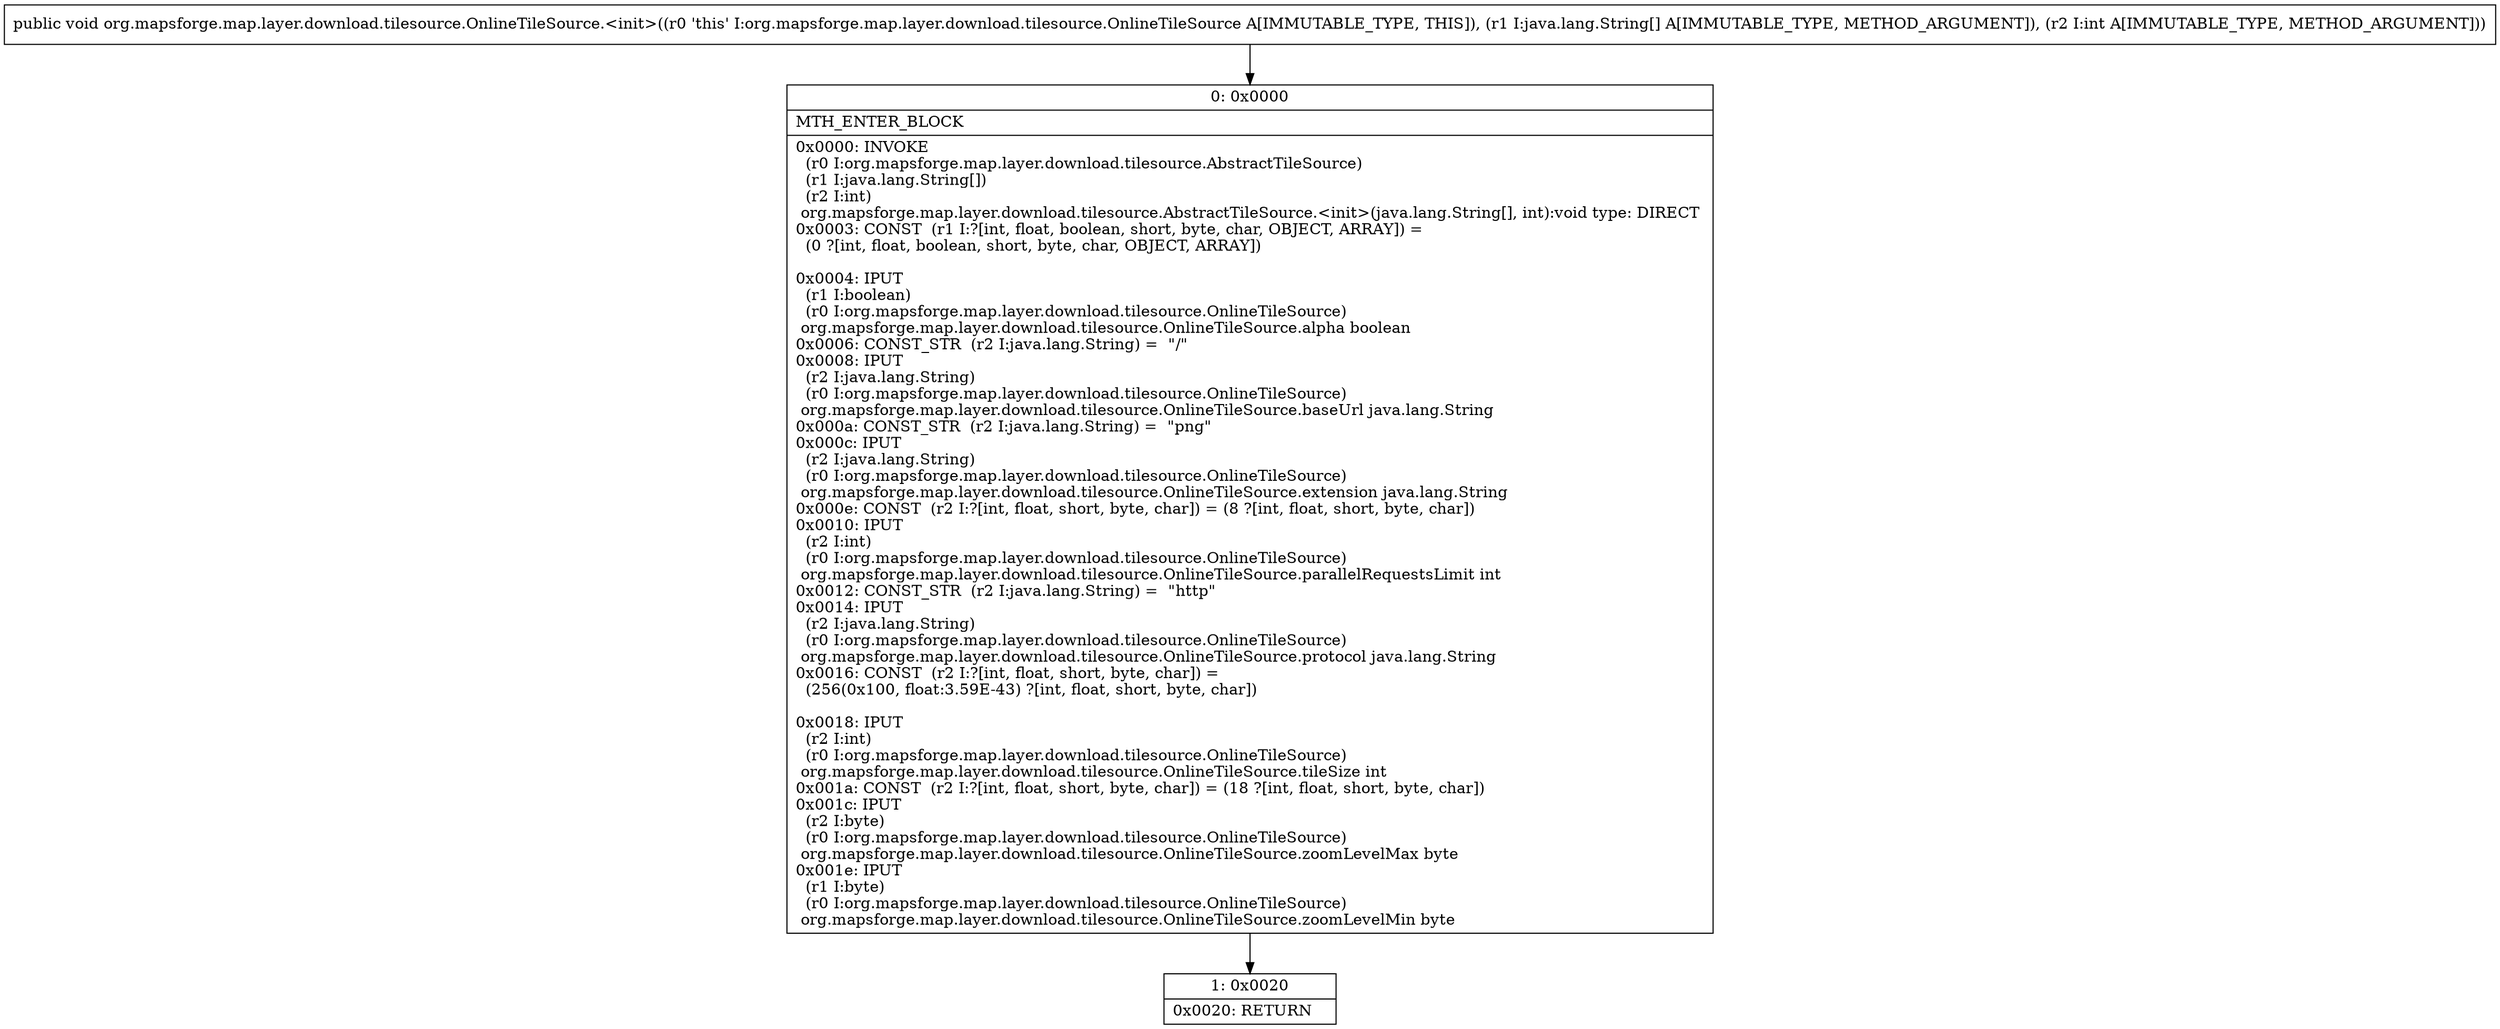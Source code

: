 digraph "CFG fororg.mapsforge.map.layer.download.tilesource.OnlineTileSource.\<init\>([Ljava\/lang\/String;I)V" {
Node_0 [shape=record,label="{0\:\ 0x0000|MTH_ENTER_BLOCK\l|0x0000: INVOKE  \l  (r0 I:org.mapsforge.map.layer.download.tilesource.AbstractTileSource)\l  (r1 I:java.lang.String[])\l  (r2 I:int)\l org.mapsforge.map.layer.download.tilesource.AbstractTileSource.\<init\>(java.lang.String[], int):void type: DIRECT \l0x0003: CONST  (r1 I:?[int, float, boolean, short, byte, char, OBJECT, ARRAY]) = \l  (0 ?[int, float, boolean, short, byte, char, OBJECT, ARRAY])\l \l0x0004: IPUT  \l  (r1 I:boolean)\l  (r0 I:org.mapsforge.map.layer.download.tilesource.OnlineTileSource)\l org.mapsforge.map.layer.download.tilesource.OnlineTileSource.alpha boolean \l0x0006: CONST_STR  (r2 I:java.lang.String) =  \"\/\" \l0x0008: IPUT  \l  (r2 I:java.lang.String)\l  (r0 I:org.mapsforge.map.layer.download.tilesource.OnlineTileSource)\l org.mapsforge.map.layer.download.tilesource.OnlineTileSource.baseUrl java.lang.String \l0x000a: CONST_STR  (r2 I:java.lang.String) =  \"png\" \l0x000c: IPUT  \l  (r2 I:java.lang.String)\l  (r0 I:org.mapsforge.map.layer.download.tilesource.OnlineTileSource)\l org.mapsforge.map.layer.download.tilesource.OnlineTileSource.extension java.lang.String \l0x000e: CONST  (r2 I:?[int, float, short, byte, char]) = (8 ?[int, float, short, byte, char]) \l0x0010: IPUT  \l  (r2 I:int)\l  (r0 I:org.mapsforge.map.layer.download.tilesource.OnlineTileSource)\l org.mapsforge.map.layer.download.tilesource.OnlineTileSource.parallelRequestsLimit int \l0x0012: CONST_STR  (r2 I:java.lang.String) =  \"http\" \l0x0014: IPUT  \l  (r2 I:java.lang.String)\l  (r0 I:org.mapsforge.map.layer.download.tilesource.OnlineTileSource)\l org.mapsforge.map.layer.download.tilesource.OnlineTileSource.protocol java.lang.String \l0x0016: CONST  (r2 I:?[int, float, short, byte, char]) = \l  (256(0x100, float:3.59E\-43) ?[int, float, short, byte, char])\l \l0x0018: IPUT  \l  (r2 I:int)\l  (r0 I:org.mapsforge.map.layer.download.tilesource.OnlineTileSource)\l org.mapsforge.map.layer.download.tilesource.OnlineTileSource.tileSize int \l0x001a: CONST  (r2 I:?[int, float, short, byte, char]) = (18 ?[int, float, short, byte, char]) \l0x001c: IPUT  \l  (r2 I:byte)\l  (r0 I:org.mapsforge.map.layer.download.tilesource.OnlineTileSource)\l org.mapsforge.map.layer.download.tilesource.OnlineTileSource.zoomLevelMax byte \l0x001e: IPUT  \l  (r1 I:byte)\l  (r0 I:org.mapsforge.map.layer.download.tilesource.OnlineTileSource)\l org.mapsforge.map.layer.download.tilesource.OnlineTileSource.zoomLevelMin byte \l}"];
Node_1 [shape=record,label="{1\:\ 0x0020|0x0020: RETURN   \l}"];
MethodNode[shape=record,label="{public void org.mapsforge.map.layer.download.tilesource.OnlineTileSource.\<init\>((r0 'this' I:org.mapsforge.map.layer.download.tilesource.OnlineTileSource A[IMMUTABLE_TYPE, THIS]), (r1 I:java.lang.String[] A[IMMUTABLE_TYPE, METHOD_ARGUMENT]), (r2 I:int A[IMMUTABLE_TYPE, METHOD_ARGUMENT])) }"];
MethodNode -> Node_0;
Node_0 -> Node_1;
}

